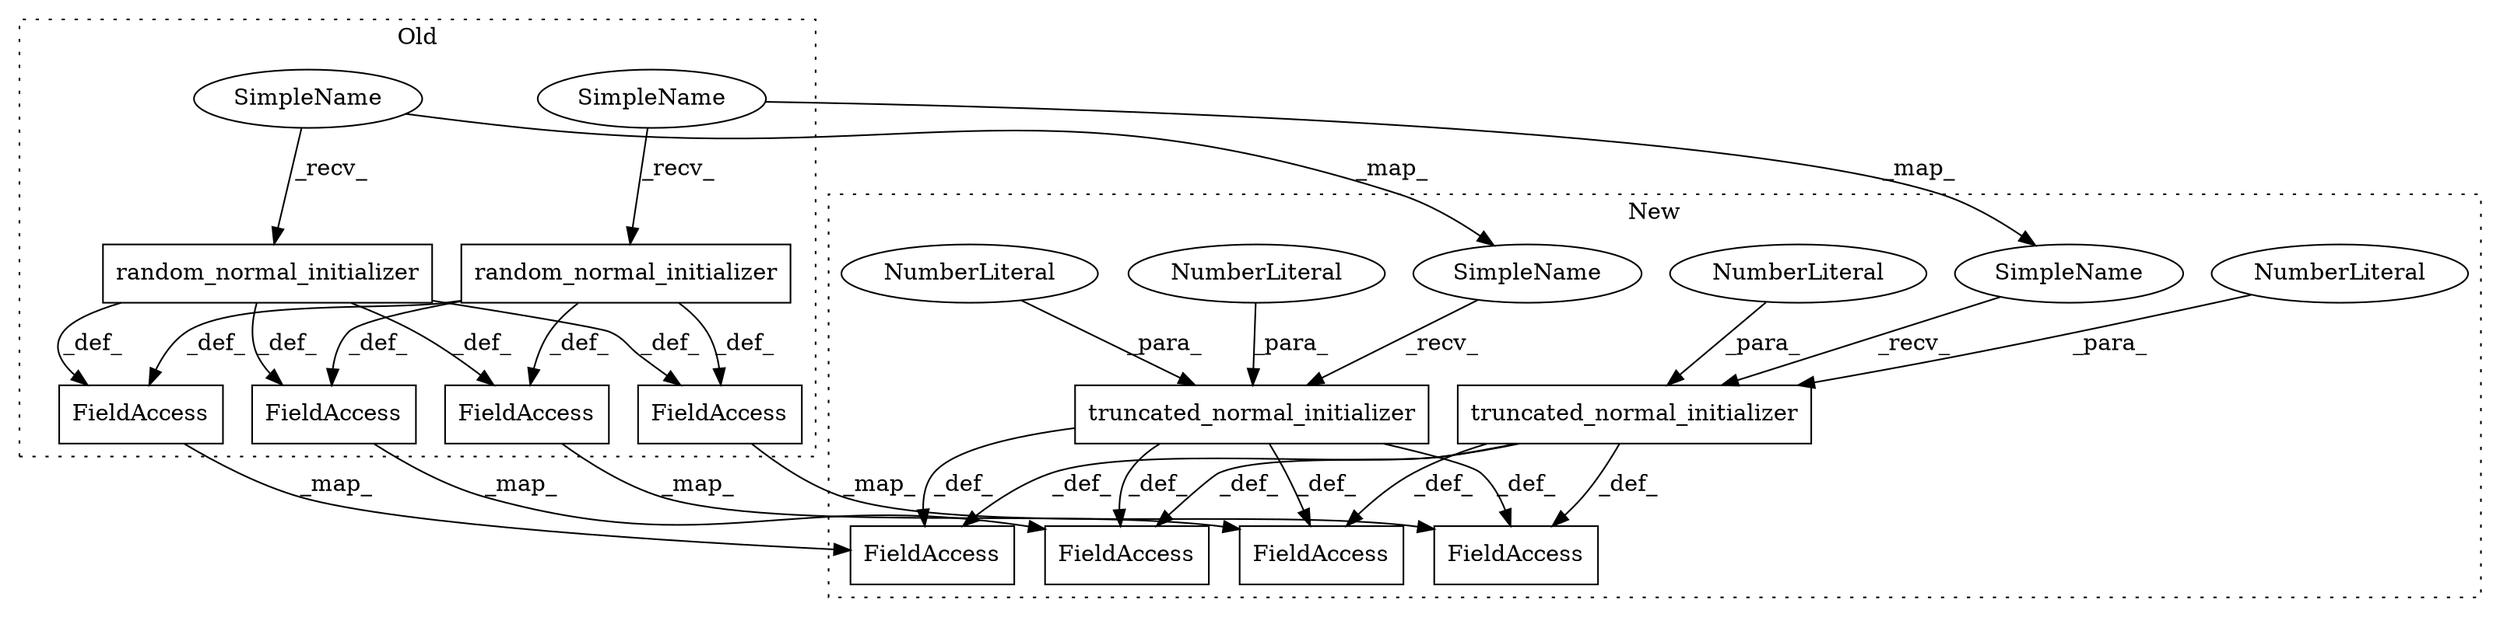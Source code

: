 digraph G {
subgraph cluster0 {
1 [label="random_normal_initializer" a="32" s="8812" l="27" shape="box"];
4 [label="FieldAccess" a="22" s="9458" l="16" shape="box"];
7 [label="FieldAccess" a="22" s="9530" l="11" shape="box"];
9 [label="FieldAccess" a="22" s="9852" l="17" shape="box"];
14 [label="random_normal_initializer" a="32" s="8943" l="27" shape="box"];
15 [label="FieldAccess" a="22" s="9574" l="11" shape="box"];
19 [label="SimpleName" a="42" s="8801" l="10" shape="ellipse"];
20 [label="SimpleName" a="42" s="8932" l="10" shape="ellipse"];
label = "Old";
style="dotted";
}
subgraph cluster1 {
2 [label="truncated_normal_initializer" a="32" s="8965,9002" l="29,1" shape="box"];
3 [label="NumberLiteral" a="34" s="8998" l="4" shape="ellipse"];
5 [label="FieldAccess" a="22" s="9513" l="16" shape="box"];
6 [label="NumberLiteral" a="34" s="8994" l="3" shape="ellipse"];
8 [label="FieldAccess" a="22" s="9585" l="11" shape="box"];
10 [label="FieldAccess" a="22" s="9907" l="17" shape="box"];
11 [label="truncated_normal_initializer" a="32" s="8823,8860" l="29,1" shape="box"];
12 [label="NumberLiteral" a="34" s="8852" l="3" shape="ellipse"];
13 [label="NumberLiteral" a="34" s="8856" l="4" shape="ellipse"];
16 [label="FieldAccess" a="22" s="9629" l="11" shape="box"];
17 [label="SimpleName" a="42" s="8954" l="10" shape="ellipse"];
18 [label="SimpleName" a="42" s="8812" l="10" shape="ellipse"];
label = "New";
style="dotted";
}
1 -> 9 [label="_def_"];
1 -> 7 [label="_def_"];
1 -> 15 [label="_def_"];
1 -> 4 [label="_def_"];
2 -> 5 [label="_def_"];
2 -> 10 [label="_def_"];
2 -> 16 [label="_def_"];
2 -> 8 [label="_def_"];
3 -> 2 [label="_para_"];
4 -> 5 [label="_map_"];
6 -> 2 [label="_para_"];
7 -> 8 [label="_map_"];
9 -> 10 [label="_map_"];
11 -> 10 [label="_def_"];
11 -> 5 [label="_def_"];
11 -> 8 [label="_def_"];
11 -> 16 [label="_def_"];
12 -> 11 [label="_para_"];
13 -> 11 [label="_para_"];
14 -> 4 [label="_def_"];
14 -> 7 [label="_def_"];
14 -> 15 [label="_def_"];
14 -> 9 [label="_def_"];
15 -> 16 [label="_map_"];
17 -> 2 [label="_recv_"];
18 -> 11 [label="_recv_"];
19 -> 1 [label="_recv_"];
19 -> 18 [label="_map_"];
20 -> 17 [label="_map_"];
20 -> 14 [label="_recv_"];
}